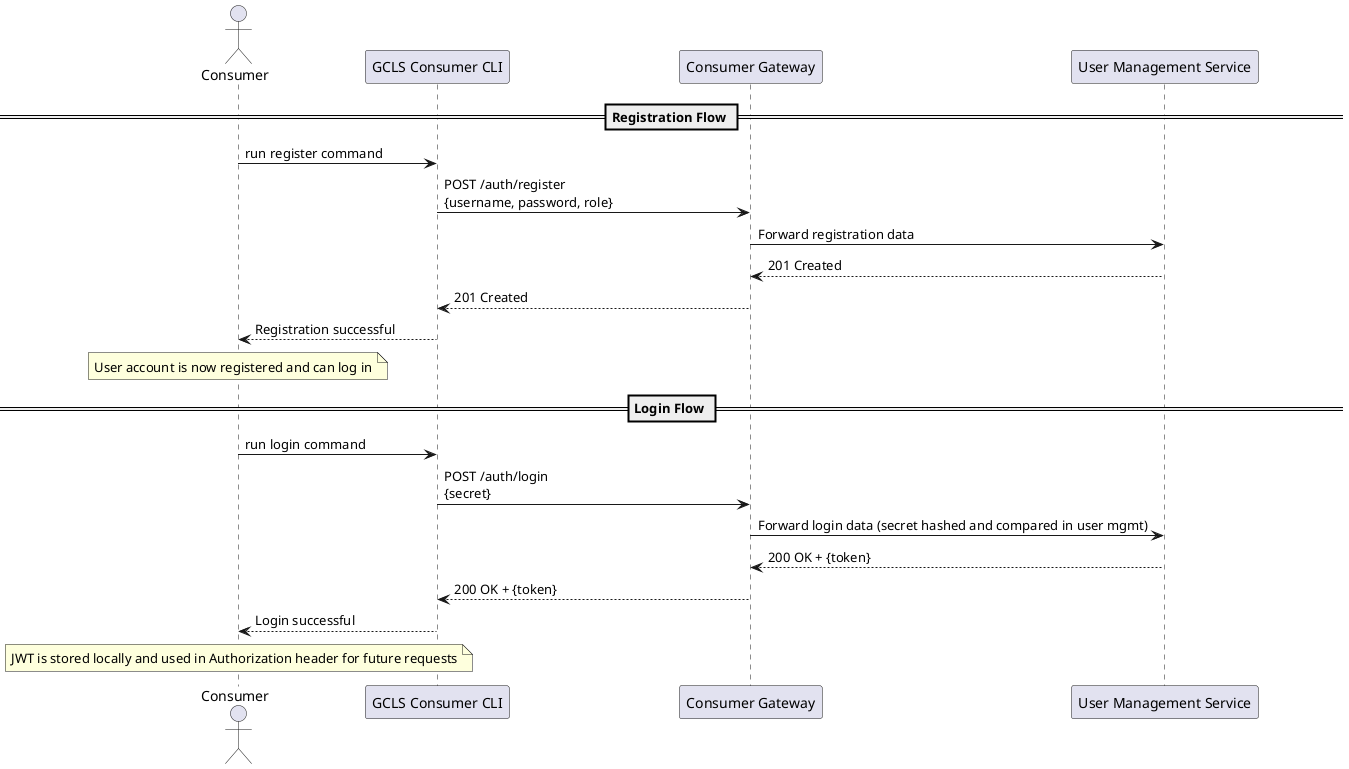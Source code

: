 @startuml login-consumer-cli

skinparam Shadowing false
skinparam ParticipantPadding 80
skinparam BoxPadding 10

actor "Consumer" as User
participant "GCLS Consumer CLI" as CLI
participant "Consumer Gateway" as Gateway
participant "User Management Service" as UserMgmt

== Registration Flow ==

User -> CLI: run register command
CLI -> Gateway: POST /auth/register\n{username, password, role}
Gateway -> UserMgmt: Forward registration data
UserMgmt --> Gateway: 201 Created
Gateway --> CLI: 201 Created
CLI --> User: Registration successful

note over User: User account is now registered and can log in

== Login Flow ==

User -> CLI: run login command
CLI -> Gateway: POST /auth/login\n{secret}
Gateway -> UserMgmt: Forward login data (secret hashed and compared in user mgmt)
UserMgmt --> Gateway: 200 OK + {token}
Gateway --> CLI: 200 OK + {token}
CLI --> User: Login successful

note over User: JWT is stored locally and used in Authorization header for future requests

@enduml